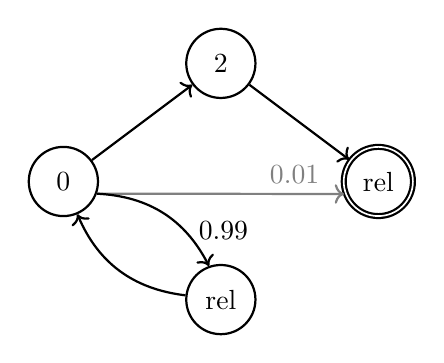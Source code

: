 \begin{scope}[thick, every node/.style={state}]
\node[] (s0) at (0,0) {0};
\node[] (s1) at (2,-1.5) {rel};
\node[] (s2) at (2,1.5) {2};
\node[accepting] (s3) at (4, 0) {rel};
\end{scope}

\path[->,thick]
(s0.-20) edge[gray] node[above, pos=.8]{0.01} (s3.200)
(s0.-20) edge[bend left] node[right, pos=.7, outer sep=2pt] {0.99} (s1)
(s1) edge[bend left] (s0)
(s0) edge (s2)
(s2) edge (s3)
;
